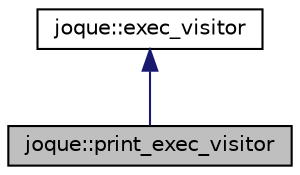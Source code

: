 digraph "joque::print_exec_visitor"
{
 // LATEX_PDF_SIZE
  edge [fontname="Helvetica",fontsize="10",labelfontname="Helvetica",labelfontsize="10"];
  node [fontname="Helvetica",fontsize="10",shape=record];
  Node1 [label="joque::print_exec_visitor",height=0.2,width=0.4,color="black", fillcolor="grey75", style="filled", fontcolor="black",tooltip="Default visitor for execution. Prints information on stdout or stderr."];
  Node2 -> Node1 [dir="back",color="midnightblue",fontsize="10",style="solid",fontname="Helvetica"];
  Node2 [label="joque::exec_visitor",height=0.2,width=0.4,color="black", fillcolor="white", style="filled",URL="$classjoque_1_1exec__visitor.html",tooltip="Execution visitor interface, used by execution."];
}
